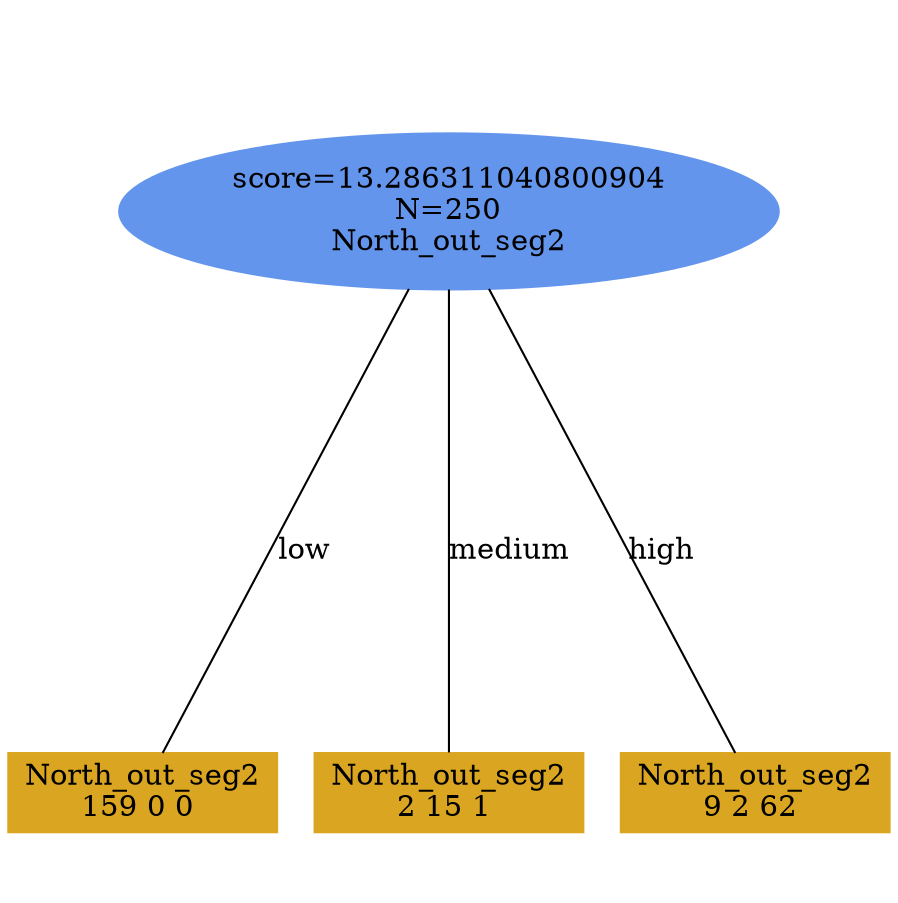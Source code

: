 digraph "DD" {
size = "7.5,10"
ratio=1.0;
center = true;
edge [dir = none];
{ rank = same; node [shape=ellipse, style=filled, color=cornflowerblue];"1778" [label="score=13.286311040800904\nN=250\nNorth_out_seg2"];}
{ rank = same; node [shape=box, style=filled, color=goldenrod];"1779" [label="North_out_seg2\n159 0 0 "];}
{ rank = same; node [shape=box, style=filled, color=goldenrod];"1780" [label="North_out_seg2\n2 15 1 "];}
{ rank = same; node [shape=box, style=filled, color=goldenrod];"1781" [label="North_out_seg2\n9 2 62 "];}
"1778" -> "1779" [label = "low"];
"1778" -> "1780" [label = "medium"];
"1778" -> "1781" [label = "high"];

}